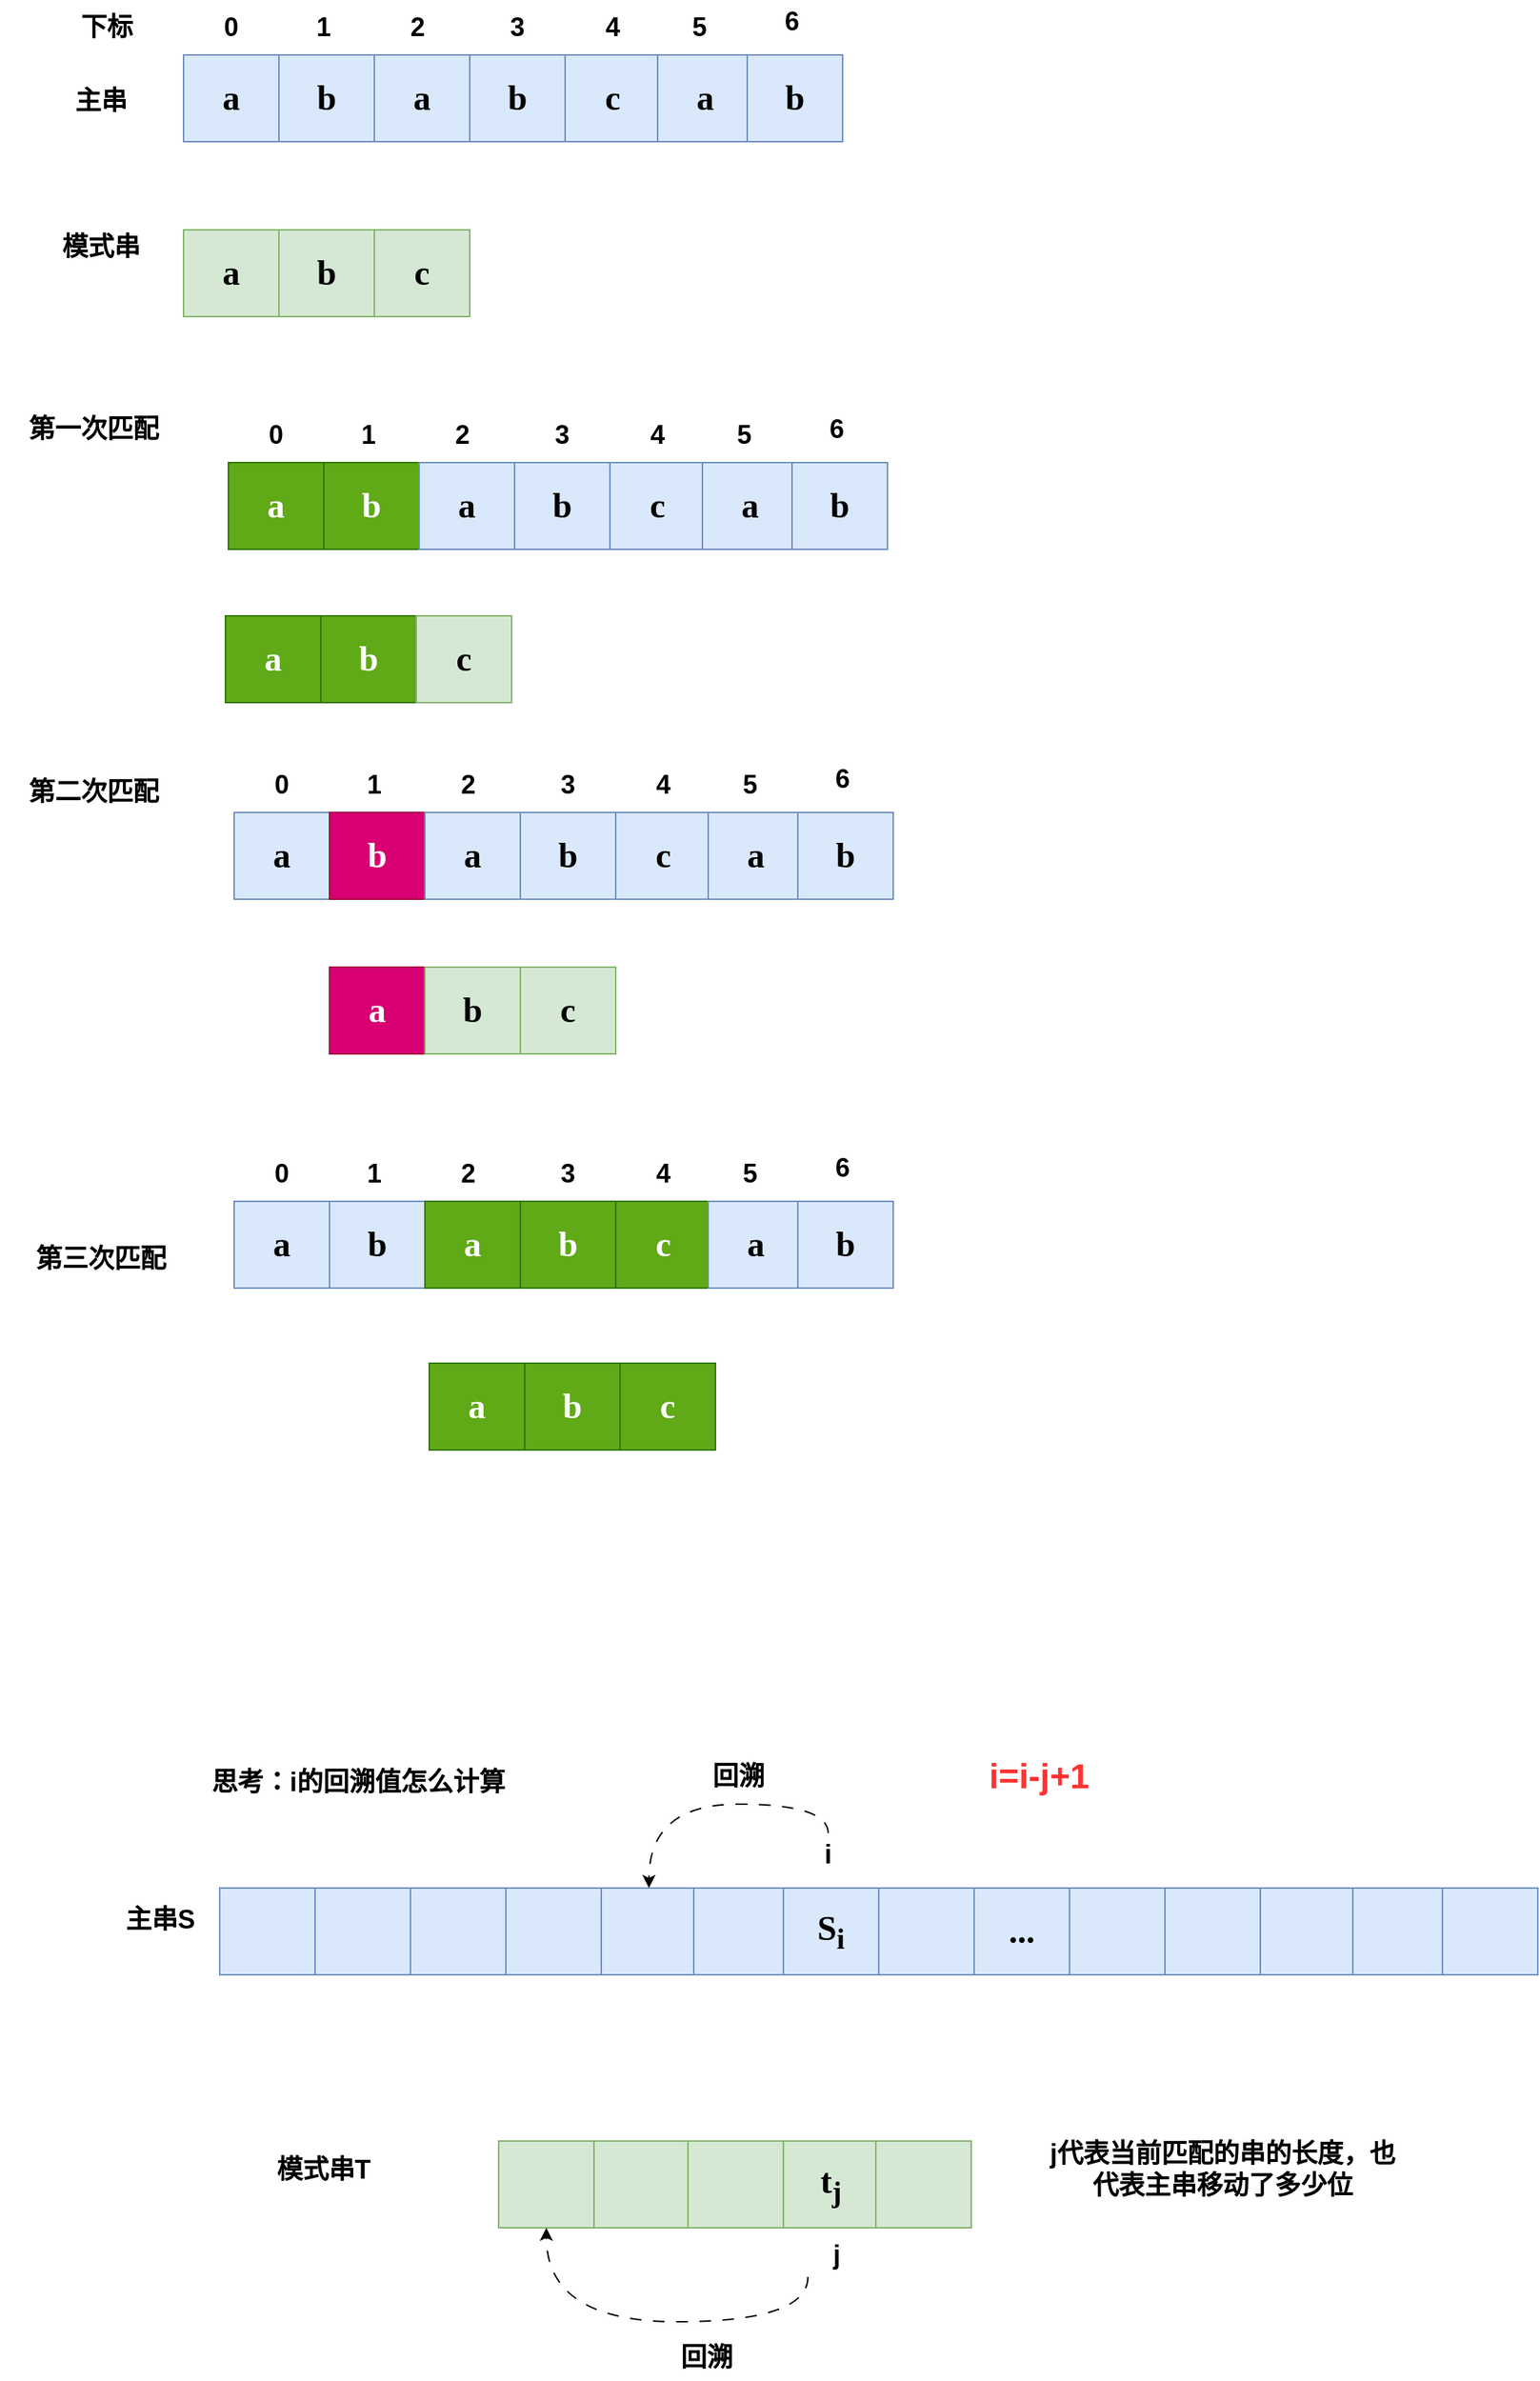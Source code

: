 <mxfile version="27.0.5">
  <diagram name="字符串" id="c95ZJi60nrbolUIAZXq1">
    <mxGraphModel dx="1034" dy="540" grid="0" gridSize="10" guides="1" tooltips="1" connect="1" arrows="1" fold="1" page="1" pageScale="1" pageWidth="1654" pageHeight="2336" math="0" shadow="0">
      <root>
        <mxCell id="0" />
        <mxCell id="1" parent="0" />
        <mxCell id="wSZoaBw1oIZxFJjY68Rt-1" value="&lt;b&gt;&lt;font face=&quot;Tahoma&quot; style=&quot;font-size: 24px;&quot;&gt;a&lt;/font&gt;&lt;/b&gt;" style="rounded=0;whiteSpace=wrap;html=1;hachureGap=4;fontFamily=Architects Daughter;fontSource=https%3A%2F%2Ffonts.googleapis.com%2Fcss%3Ffamily%3DArchitects%2BDaughter;fillColor=#dae8fc;strokeColor=#6c8ebf;" vertex="1" parent="1">
          <mxGeometry x="153" y="104" width="66" height="60" as="geometry" />
        </mxCell>
        <mxCell id="wSZoaBw1oIZxFJjY68Rt-7" value="&lt;b&gt;&lt;font face=&quot;Tahoma&quot; style=&quot;font-size: 24px;&quot;&gt;b&lt;/font&gt;&lt;/b&gt;" style="rounded=0;whiteSpace=wrap;html=1;hachureGap=4;fontFamily=Architects Daughter;fontSource=https%3A%2F%2Ffonts.googleapis.com%2Fcss%3Ffamily%3DArchitects%2BDaughter;fillColor=#dae8fc;strokeColor=#6c8ebf;" vertex="1" parent="1">
          <mxGeometry x="219" y="104" width="66" height="60" as="geometry" />
        </mxCell>
        <mxCell id="wSZoaBw1oIZxFJjY68Rt-8" value="&lt;b&gt;&lt;font face=&quot;Tahoma&quot; style=&quot;font-size: 24px;&quot;&gt;c&lt;/font&gt;&lt;/b&gt;" style="rounded=0;whiteSpace=wrap;html=1;hachureGap=4;fontFamily=Architects Daughter;fontSource=https%3A%2F%2Ffonts.googleapis.com%2Fcss%3Ffamily%3DArchitects%2BDaughter;fillColor=#dae8fc;strokeColor=#6c8ebf;" vertex="1" parent="1">
          <mxGeometry x="417" y="104" width="66" height="60" as="geometry" />
        </mxCell>
        <mxCell id="wSZoaBw1oIZxFJjY68Rt-9" value="&lt;b&gt;&lt;font face=&quot;Tahoma&quot; style=&quot;font-size: 24px;&quot;&gt;a&lt;/font&gt;&lt;/b&gt;" style="rounded=0;whiteSpace=wrap;html=1;hachureGap=4;fontFamily=Architects Daughter;fontSource=https%3A%2F%2Ffonts.googleapis.com%2Fcss%3Ffamily%3DArchitects%2BDaughter;fillColor=#dae8fc;strokeColor=#6c8ebf;" vertex="1" parent="1">
          <mxGeometry x="481" y="104" width="66" height="60" as="geometry" />
        </mxCell>
        <mxCell id="wSZoaBw1oIZxFJjY68Rt-10" value="&lt;b&gt;&lt;font face=&quot;Tahoma&quot; style=&quot;font-size: 24px;&quot;&gt;b&lt;/font&gt;&lt;/b&gt;" style="rounded=0;whiteSpace=wrap;html=1;hachureGap=4;fontFamily=Architects Daughter;fontSource=https%3A%2F%2Ffonts.googleapis.com%2Fcss%3Ffamily%3DArchitects%2BDaughter;fillColor=#dae8fc;strokeColor=#6c8ebf;" vertex="1" parent="1">
          <mxGeometry x="351" y="104" width="66" height="60" as="geometry" />
        </mxCell>
        <mxCell id="wSZoaBw1oIZxFJjY68Rt-12" value="&lt;b&gt;&lt;font face=&quot;Tahoma&quot; style=&quot;font-size: 24px;&quot;&gt;b&lt;/font&gt;&lt;/b&gt;" style="rounded=0;whiteSpace=wrap;html=1;hachureGap=4;fontFamily=Architects Daughter;fontSource=https%3A%2F%2Ffonts.googleapis.com%2Fcss%3Ffamily%3DArchitects%2BDaughter;fillColor=#dae8fc;strokeColor=#6c8ebf;" vertex="1" parent="1">
          <mxGeometry x="543" y="104" width="66" height="60" as="geometry" />
        </mxCell>
        <mxCell id="wSZoaBw1oIZxFJjY68Rt-13" value="&lt;b&gt;&lt;font face=&quot;Tahoma&quot; style=&quot;font-size: 24px;&quot;&gt;a&lt;/font&gt;&lt;/b&gt;" style="rounded=0;whiteSpace=wrap;html=1;hachureGap=4;fontFamily=Architects Daughter;fontSource=https%3A%2F%2Ffonts.googleapis.com%2Fcss%3Ffamily%3DArchitects%2BDaughter;fillColor=#dae8fc;strokeColor=#6c8ebf;" vertex="1" parent="1">
          <mxGeometry x="285" y="104" width="66" height="60" as="geometry" />
        </mxCell>
        <mxCell id="wSZoaBw1oIZxFJjY68Rt-14" value="&lt;b&gt;&lt;font face=&quot;Tahoma&quot; style=&quot;font-size: 24px;&quot;&gt;a&lt;/font&gt;&lt;/b&gt;" style="rounded=0;whiteSpace=wrap;html=1;hachureGap=4;fontFamily=Architects Daughter;fontSource=https%3A%2F%2Ffonts.googleapis.com%2Fcss%3Ffamily%3DArchitects%2BDaughter;fillColor=#d5e8d4;strokeColor=#82b366;" vertex="1" parent="1">
          <mxGeometry x="153" y="225" width="66" height="60" as="geometry" />
        </mxCell>
        <mxCell id="wSZoaBw1oIZxFJjY68Rt-15" value="&lt;b&gt;&lt;font face=&quot;Tahoma&quot; style=&quot;font-size: 24px;&quot;&gt;b&lt;/font&gt;&lt;/b&gt;" style="rounded=0;whiteSpace=wrap;html=1;hachureGap=4;fontFamily=Architects Daughter;fontSource=https%3A%2F%2Ffonts.googleapis.com%2Fcss%3Ffamily%3DArchitects%2BDaughter;fillColor=#d5e8d4;strokeColor=#82b366;" vertex="1" parent="1">
          <mxGeometry x="219" y="225" width="66" height="60" as="geometry" />
        </mxCell>
        <mxCell id="wSZoaBw1oIZxFJjY68Rt-16" value="&lt;b&gt;&lt;font face=&quot;Tahoma&quot; style=&quot;font-size: 24px;&quot;&gt;c&lt;/font&gt;&lt;/b&gt;" style="rounded=0;whiteSpace=wrap;html=1;hachureGap=4;fontFamily=Architects Daughter;fontSource=https%3A%2F%2Ffonts.googleapis.com%2Fcss%3Ffamily%3DArchitects%2BDaughter;fillColor=#d5e8d4;strokeColor=#82b366;" vertex="1" parent="1">
          <mxGeometry x="285" y="225" width="66" height="60" as="geometry" />
        </mxCell>
        <mxCell id="wSZoaBw1oIZxFJjY68Rt-17" value="&lt;b&gt;&lt;font style=&quot;font-size: 18px;&quot;&gt;主串&lt;/font&gt;&lt;/b&gt;" style="text;html=1;align=center;verticalAlign=middle;whiteSpace=wrap;rounded=0;" vertex="1" parent="1">
          <mxGeometry x="51" y="121" width="90" height="30" as="geometry" />
        </mxCell>
        <mxCell id="wSZoaBw1oIZxFJjY68Rt-18" value="&lt;b&gt;&lt;font style=&quot;font-size: 18px;&quot;&gt;模式串&lt;/font&gt;&lt;/b&gt;" style="text;html=1;align=center;verticalAlign=middle;whiteSpace=wrap;rounded=0;" vertex="1" parent="1">
          <mxGeometry x="51" y="222" width="90" height="30" as="geometry" />
        </mxCell>
        <mxCell id="wSZoaBw1oIZxFJjY68Rt-19" value="&lt;b&gt;&lt;font style=&quot;font-size: 18px;&quot;&gt;0&lt;/font&gt;&lt;/b&gt;" style="text;html=1;align=center;verticalAlign=middle;whiteSpace=wrap;rounded=0;" vertex="1" parent="1">
          <mxGeometry x="141" y="70" width="90" height="30" as="geometry" />
        </mxCell>
        <mxCell id="wSZoaBw1oIZxFJjY68Rt-20" value="&lt;b&gt;&lt;font style=&quot;font-size: 18px;&quot;&gt;1&lt;/font&gt;&lt;/b&gt;" style="text;html=1;align=center;verticalAlign=middle;whiteSpace=wrap;rounded=0;" vertex="1" parent="1">
          <mxGeometry x="205" y="70" width="90" height="30" as="geometry" />
        </mxCell>
        <mxCell id="wSZoaBw1oIZxFJjY68Rt-21" value="&lt;b&gt;&lt;font style=&quot;font-size: 18px;&quot;&gt;2&lt;/font&gt;&lt;/b&gt;" style="text;html=1;align=center;verticalAlign=middle;whiteSpace=wrap;rounded=0;" vertex="1" parent="1">
          <mxGeometry x="270" y="70" width="90" height="30" as="geometry" />
        </mxCell>
        <mxCell id="wSZoaBw1oIZxFJjY68Rt-22" value="&lt;b&gt;&lt;font style=&quot;font-size: 18px;&quot;&gt;3&lt;/font&gt;&lt;/b&gt;" style="text;html=1;align=center;verticalAlign=middle;whiteSpace=wrap;rounded=0;" vertex="1" parent="1">
          <mxGeometry x="339" y="70" width="90" height="30" as="geometry" />
        </mxCell>
        <mxCell id="wSZoaBw1oIZxFJjY68Rt-23" value="&lt;b&gt;&lt;font style=&quot;font-size: 18px;&quot;&gt;4&lt;/font&gt;&lt;/b&gt;" style="text;html=1;align=center;verticalAlign=middle;whiteSpace=wrap;rounded=0;" vertex="1" parent="1">
          <mxGeometry x="405" y="70" width="90" height="30" as="geometry" />
        </mxCell>
        <mxCell id="wSZoaBw1oIZxFJjY68Rt-24" value="&lt;b&gt;&lt;font style=&quot;font-size: 18px;&quot;&gt;5&lt;/font&gt;&lt;/b&gt;" style="text;html=1;align=center;verticalAlign=middle;whiteSpace=wrap;rounded=0;" vertex="1" parent="1">
          <mxGeometry x="465" y="70" width="90" height="30" as="geometry" />
        </mxCell>
        <mxCell id="wSZoaBw1oIZxFJjY68Rt-25" value="&lt;b&gt;&lt;font style=&quot;font-size: 18px;&quot;&gt;6&lt;/font&gt;&lt;/b&gt;" style="text;html=1;align=center;verticalAlign=middle;whiteSpace=wrap;rounded=0;" vertex="1" parent="1">
          <mxGeometry x="529" y="66" width="90" height="30" as="geometry" />
        </mxCell>
        <mxCell id="wSZoaBw1oIZxFJjY68Rt-26" value="&lt;b&gt;&lt;font style=&quot;font-size: 18px;&quot;&gt;下标&lt;/font&gt;&lt;/b&gt;" style="text;html=1;align=center;verticalAlign=middle;whiteSpace=wrap;rounded=0;" vertex="1" parent="1">
          <mxGeometry x="55" y="70" width="90" height="30" as="geometry" />
        </mxCell>
        <mxCell id="wSZoaBw1oIZxFJjY68Rt-27" value="&lt;b&gt;&lt;font style=&quot;font-size: 18px;&quot;&gt;第一次匹配&lt;/font&gt;&lt;/b&gt;" style="text;html=1;align=center;verticalAlign=middle;whiteSpace=wrap;rounded=0;" vertex="1" parent="1">
          <mxGeometry x="26" y="348" width="130" height="30" as="geometry" />
        </mxCell>
        <mxCell id="wSZoaBw1oIZxFJjY68Rt-28" value="&lt;b&gt;&lt;font face=&quot;Tahoma&quot; style=&quot;font-size: 24px;&quot;&gt;a&lt;/font&gt;&lt;/b&gt;" style="rounded=0;whiteSpace=wrap;html=1;hachureGap=4;fontFamily=Architects Daughter;fontSource=https%3A%2F%2Ffonts.googleapis.com%2Fcss%3Ffamily%3DArchitects%2BDaughter;fillColor=#60a917;strokeColor=#2D7600;fontColor=#ffffff;" vertex="1" parent="1">
          <mxGeometry x="184" y="386" width="66" height="60" as="geometry" />
        </mxCell>
        <mxCell id="wSZoaBw1oIZxFJjY68Rt-29" value="&lt;b&gt;&lt;font face=&quot;Tahoma&quot; style=&quot;font-size: 24px;&quot;&gt;b&lt;/font&gt;&lt;/b&gt;" style="rounded=0;whiteSpace=wrap;html=1;hachureGap=4;fontFamily=Architects Daughter;fontSource=https%3A%2F%2Ffonts.googleapis.com%2Fcss%3Ffamily%3DArchitects%2BDaughter;fillColor=#60a917;strokeColor=#2D7600;fontColor=#ffffff;" vertex="1" parent="1">
          <mxGeometry x="250" y="386" width="66" height="60" as="geometry" />
        </mxCell>
        <mxCell id="wSZoaBw1oIZxFJjY68Rt-30" value="&lt;b&gt;&lt;font face=&quot;Tahoma&quot; style=&quot;font-size: 24px;&quot;&gt;c&lt;/font&gt;&lt;/b&gt;" style="rounded=0;whiteSpace=wrap;html=1;hachureGap=4;fontFamily=Architects Daughter;fontSource=https%3A%2F%2Ffonts.googleapis.com%2Fcss%3Ffamily%3DArchitects%2BDaughter;fillColor=#dae8fc;strokeColor=#6c8ebf;" vertex="1" parent="1">
          <mxGeometry x="448" y="386" width="66" height="60" as="geometry" />
        </mxCell>
        <mxCell id="wSZoaBw1oIZxFJjY68Rt-31" value="&lt;b&gt;&lt;font face=&quot;Tahoma&quot; style=&quot;font-size: 24px;&quot;&gt;a&lt;/font&gt;&lt;/b&gt;" style="rounded=0;whiteSpace=wrap;html=1;hachureGap=4;fontFamily=Architects Daughter;fontSource=https%3A%2F%2Ffonts.googleapis.com%2Fcss%3Ffamily%3DArchitects%2BDaughter;fillColor=#dae8fc;strokeColor=#6c8ebf;" vertex="1" parent="1">
          <mxGeometry x="512" y="386" width="66" height="60" as="geometry" />
        </mxCell>
        <mxCell id="wSZoaBw1oIZxFJjY68Rt-32" value="&lt;b&gt;&lt;font face=&quot;Tahoma&quot; style=&quot;font-size: 24px;&quot;&gt;b&lt;/font&gt;&lt;/b&gt;" style="rounded=0;whiteSpace=wrap;html=1;hachureGap=4;fontFamily=Architects Daughter;fontSource=https%3A%2F%2Ffonts.googleapis.com%2Fcss%3Ffamily%3DArchitects%2BDaughter;fillColor=#dae8fc;strokeColor=#6c8ebf;" vertex="1" parent="1">
          <mxGeometry x="382" y="386" width="66" height="60" as="geometry" />
        </mxCell>
        <mxCell id="wSZoaBw1oIZxFJjY68Rt-33" value="&lt;b&gt;&lt;font face=&quot;Tahoma&quot; style=&quot;font-size: 24px;&quot;&gt;b&lt;/font&gt;&lt;/b&gt;" style="rounded=0;whiteSpace=wrap;html=1;hachureGap=4;fontFamily=Architects Daughter;fontSource=https%3A%2F%2Ffonts.googleapis.com%2Fcss%3Ffamily%3DArchitects%2BDaughter;fillColor=#dae8fc;strokeColor=#6c8ebf;" vertex="1" parent="1">
          <mxGeometry x="574" y="386" width="66" height="60" as="geometry" />
        </mxCell>
        <mxCell id="wSZoaBw1oIZxFJjY68Rt-34" value="&lt;b&gt;&lt;font face=&quot;Tahoma&quot; style=&quot;font-size: 24px;&quot;&gt;a&lt;/font&gt;&lt;/b&gt;" style="rounded=0;whiteSpace=wrap;html=1;hachureGap=4;fontFamily=Architects Daughter;fontSource=https%3A%2F%2Ffonts.googleapis.com%2Fcss%3Ffamily%3DArchitects%2BDaughter;fillColor=#dae8fc;strokeColor=#6c8ebf;" vertex="1" parent="1">
          <mxGeometry x="316" y="386" width="66" height="60" as="geometry" />
        </mxCell>
        <mxCell id="wSZoaBw1oIZxFJjY68Rt-35" value="&lt;b&gt;&lt;font style=&quot;font-size: 18px;&quot;&gt;0&lt;/font&gt;&lt;/b&gt;" style="text;html=1;align=center;verticalAlign=middle;whiteSpace=wrap;rounded=0;" vertex="1" parent="1">
          <mxGeometry x="172" y="352" width="90" height="30" as="geometry" />
        </mxCell>
        <mxCell id="wSZoaBw1oIZxFJjY68Rt-36" value="&lt;b&gt;&lt;font style=&quot;font-size: 18px;&quot;&gt;1&lt;/font&gt;&lt;/b&gt;" style="text;html=1;align=center;verticalAlign=middle;whiteSpace=wrap;rounded=0;" vertex="1" parent="1">
          <mxGeometry x="236" y="352" width="90" height="30" as="geometry" />
        </mxCell>
        <mxCell id="wSZoaBw1oIZxFJjY68Rt-37" value="&lt;b&gt;&lt;font style=&quot;font-size: 18px;&quot;&gt;2&lt;/font&gt;&lt;/b&gt;" style="text;html=1;align=center;verticalAlign=middle;whiteSpace=wrap;rounded=0;" vertex="1" parent="1">
          <mxGeometry x="301" y="352" width="90" height="30" as="geometry" />
        </mxCell>
        <mxCell id="wSZoaBw1oIZxFJjY68Rt-38" value="&lt;b&gt;&lt;font style=&quot;font-size: 18px;&quot;&gt;3&lt;/font&gt;&lt;/b&gt;" style="text;html=1;align=center;verticalAlign=middle;whiteSpace=wrap;rounded=0;" vertex="1" parent="1">
          <mxGeometry x="370" y="352" width="90" height="30" as="geometry" />
        </mxCell>
        <mxCell id="wSZoaBw1oIZxFJjY68Rt-39" value="&lt;b&gt;&lt;font style=&quot;font-size: 18px;&quot;&gt;4&lt;/font&gt;&lt;/b&gt;" style="text;html=1;align=center;verticalAlign=middle;whiteSpace=wrap;rounded=0;" vertex="1" parent="1">
          <mxGeometry x="436" y="352" width="90" height="30" as="geometry" />
        </mxCell>
        <mxCell id="wSZoaBw1oIZxFJjY68Rt-40" value="&lt;b&gt;&lt;font style=&quot;font-size: 18px;&quot;&gt;5&lt;/font&gt;&lt;/b&gt;" style="text;html=1;align=center;verticalAlign=middle;whiteSpace=wrap;rounded=0;" vertex="1" parent="1">
          <mxGeometry x="496" y="352" width="90" height="30" as="geometry" />
        </mxCell>
        <mxCell id="wSZoaBw1oIZxFJjY68Rt-41" value="&lt;b&gt;&lt;font style=&quot;font-size: 18px;&quot;&gt;6&lt;/font&gt;&lt;/b&gt;" style="text;html=1;align=center;verticalAlign=middle;whiteSpace=wrap;rounded=0;" vertex="1" parent="1">
          <mxGeometry x="560" y="348" width="90" height="30" as="geometry" />
        </mxCell>
        <mxCell id="wSZoaBw1oIZxFJjY68Rt-42" value="&lt;b&gt;&lt;font face=&quot;Tahoma&quot; style=&quot;font-size: 24px;&quot;&gt;a&lt;/font&gt;&lt;/b&gt;" style="rounded=0;whiteSpace=wrap;html=1;hachureGap=4;fontFamily=Architects Daughter;fontSource=https%3A%2F%2Ffonts.googleapis.com%2Fcss%3Ffamily%3DArchitects%2BDaughter;fillColor=#60a917;strokeColor=#2D7600;fontColor=#ffffff;" vertex="1" parent="1">
          <mxGeometry x="182" y="492" width="66" height="60" as="geometry" />
        </mxCell>
        <mxCell id="wSZoaBw1oIZxFJjY68Rt-43" value="&lt;b&gt;&lt;font face=&quot;Tahoma&quot; style=&quot;font-size: 24px;&quot;&gt;b&lt;/font&gt;&lt;/b&gt;" style="rounded=0;whiteSpace=wrap;html=1;hachureGap=4;fontFamily=Architects Daughter;fontSource=https%3A%2F%2Ffonts.googleapis.com%2Fcss%3Ffamily%3DArchitects%2BDaughter;fillColor=#60a917;strokeColor=#2D7600;fontColor=#ffffff;" vertex="1" parent="1">
          <mxGeometry x="248" y="492" width="66" height="60" as="geometry" />
        </mxCell>
        <mxCell id="wSZoaBw1oIZxFJjY68Rt-44" value="&lt;b&gt;&lt;font face=&quot;Tahoma&quot; style=&quot;font-size: 24px;&quot;&gt;c&lt;/font&gt;&lt;/b&gt;" style="rounded=0;whiteSpace=wrap;html=1;hachureGap=4;fontFamily=Architects Daughter;fontSource=https%3A%2F%2Ffonts.googleapis.com%2Fcss%3Ffamily%3DArchitects%2BDaughter;fillColor=#d5e8d4;strokeColor=#82b366;" vertex="1" parent="1">
          <mxGeometry x="314" y="492" width="66" height="60" as="geometry" />
        </mxCell>
        <mxCell id="wSZoaBw1oIZxFJjY68Rt-46" value="&lt;b&gt;&lt;font style=&quot;font-size: 18px;&quot;&gt;第二次匹配&lt;/font&gt;&lt;/b&gt;" style="text;html=1;align=center;verticalAlign=middle;whiteSpace=wrap;rounded=0;" vertex="1" parent="1">
          <mxGeometry x="26" y="599" width="130" height="30" as="geometry" />
        </mxCell>
        <mxCell id="wSZoaBw1oIZxFJjY68Rt-47" value="&lt;b&gt;&lt;font face=&quot;Tahoma&quot; style=&quot;font-size: 24px;&quot;&gt;a&lt;/font&gt;&lt;/b&gt;" style="rounded=0;whiteSpace=wrap;html=1;hachureGap=4;fontFamily=Architects Daughter;fontSource=https%3A%2F%2Ffonts.googleapis.com%2Fcss%3Ffamily%3DArchitects%2BDaughter;fillColor=#dae8fc;strokeColor=#6c8ebf;" vertex="1" parent="1">
          <mxGeometry x="188" y="628" width="66" height="60" as="geometry" />
        </mxCell>
        <mxCell id="wSZoaBw1oIZxFJjY68Rt-48" value="&lt;b&gt;&lt;font face=&quot;Tahoma&quot; style=&quot;font-size: 24px;&quot;&gt;b&lt;/font&gt;&lt;/b&gt;" style="rounded=0;whiteSpace=wrap;html=1;hachureGap=4;fontFamily=Architects Daughter;fontSource=https%3A%2F%2Ffonts.googleapis.com%2Fcss%3Ffamily%3DArchitects%2BDaughter;fillColor=#d80073;strokeColor=#A50040;fontColor=#ffffff;" vertex="1" parent="1">
          <mxGeometry x="254" y="628" width="66" height="60" as="geometry" />
        </mxCell>
        <mxCell id="wSZoaBw1oIZxFJjY68Rt-49" value="&lt;b&gt;&lt;font face=&quot;Tahoma&quot; style=&quot;font-size: 24px;&quot;&gt;c&lt;/font&gt;&lt;/b&gt;" style="rounded=0;whiteSpace=wrap;html=1;hachureGap=4;fontFamily=Architects Daughter;fontSource=https%3A%2F%2Ffonts.googleapis.com%2Fcss%3Ffamily%3DArchitects%2BDaughter;fillColor=#dae8fc;strokeColor=#6c8ebf;" vertex="1" parent="1">
          <mxGeometry x="452" y="628" width="66" height="60" as="geometry" />
        </mxCell>
        <mxCell id="wSZoaBw1oIZxFJjY68Rt-50" value="&lt;b&gt;&lt;font face=&quot;Tahoma&quot; style=&quot;font-size: 24px;&quot;&gt;a&lt;/font&gt;&lt;/b&gt;" style="rounded=0;whiteSpace=wrap;html=1;hachureGap=4;fontFamily=Architects Daughter;fontSource=https%3A%2F%2Ffonts.googleapis.com%2Fcss%3Ffamily%3DArchitects%2BDaughter;fillColor=#dae8fc;strokeColor=#6c8ebf;" vertex="1" parent="1">
          <mxGeometry x="516" y="628" width="66" height="60" as="geometry" />
        </mxCell>
        <mxCell id="wSZoaBw1oIZxFJjY68Rt-51" value="&lt;b&gt;&lt;font face=&quot;Tahoma&quot; style=&quot;font-size: 24px;&quot;&gt;b&lt;/font&gt;&lt;/b&gt;" style="rounded=0;whiteSpace=wrap;html=1;hachureGap=4;fontFamily=Architects Daughter;fontSource=https%3A%2F%2Ffonts.googleapis.com%2Fcss%3Ffamily%3DArchitects%2BDaughter;fillColor=#dae8fc;strokeColor=#6c8ebf;" vertex="1" parent="1">
          <mxGeometry x="386" y="628" width="66" height="60" as="geometry" />
        </mxCell>
        <mxCell id="wSZoaBw1oIZxFJjY68Rt-52" value="&lt;b&gt;&lt;font face=&quot;Tahoma&quot; style=&quot;font-size: 24px;&quot;&gt;b&lt;/font&gt;&lt;/b&gt;" style="rounded=0;whiteSpace=wrap;html=1;hachureGap=4;fontFamily=Architects Daughter;fontSource=https%3A%2F%2Ffonts.googleapis.com%2Fcss%3Ffamily%3DArchitects%2BDaughter;fillColor=#dae8fc;strokeColor=#6c8ebf;" vertex="1" parent="1">
          <mxGeometry x="578" y="628" width="66" height="60" as="geometry" />
        </mxCell>
        <mxCell id="wSZoaBw1oIZxFJjY68Rt-53" value="&lt;b&gt;&lt;font face=&quot;Tahoma&quot; style=&quot;font-size: 24px;&quot;&gt;a&lt;/font&gt;&lt;/b&gt;" style="rounded=0;whiteSpace=wrap;html=1;hachureGap=4;fontFamily=Architects Daughter;fontSource=https%3A%2F%2Ffonts.googleapis.com%2Fcss%3Ffamily%3DArchitects%2BDaughter;fillColor=#dae8fc;strokeColor=#6c8ebf;" vertex="1" parent="1">
          <mxGeometry x="320" y="628" width="66" height="60" as="geometry" />
        </mxCell>
        <mxCell id="wSZoaBw1oIZxFJjY68Rt-54" value="&lt;b&gt;&lt;font style=&quot;font-size: 18px;&quot;&gt;0&lt;/font&gt;&lt;/b&gt;" style="text;html=1;align=center;verticalAlign=middle;whiteSpace=wrap;rounded=0;" vertex="1" parent="1">
          <mxGeometry x="176" y="594" width="90" height="30" as="geometry" />
        </mxCell>
        <mxCell id="wSZoaBw1oIZxFJjY68Rt-55" value="&lt;b&gt;&lt;font style=&quot;font-size: 18px;&quot;&gt;1&lt;/font&gt;&lt;/b&gt;" style="text;html=1;align=center;verticalAlign=middle;whiteSpace=wrap;rounded=0;" vertex="1" parent="1">
          <mxGeometry x="240" y="594" width="90" height="30" as="geometry" />
        </mxCell>
        <mxCell id="wSZoaBw1oIZxFJjY68Rt-56" value="&lt;b&gt;&lt;font style=&quot;font-size: 18px;&quot;&gt;2&lt;/font&gt;&lt;/b&gt;" style="text;html=1;align=center;verticalAlign=middle;whiteSpace=wrap;rounded=0;" vertex="1" parent="1">
          <mxGeometry x="305" y="594" width="90" height="30" as="geometry" />
        </mxCell>
        <mxCell id="wSZoaBw1oIZxFJjY68Rt-57" value="&lt;b&gt;&lt;font style=&quot;font-size: 18px;&quot;&gt;3&lt;/font&gt;&lt;/b&gt;" style="text;html=1;align=center;verticalAlign=middle;whiteSpace=wrap;rounded=0;" vertex="1" parent="1">
          <mxGeometry x="374" y="594" width="90" height="30" as="geometry" />
        </mxCell>
        <mxCell id="wSZoaBw1oIZxFJjY68Rt-58" value="&lt;b&gt;&lt;font style=&quot;font-size: 18px;&quot;&gt;4&lt;/font&gt;&lt;/b&gt;" style="text;html=1;align=center;verticalAlign=middle;whiteSpace=wrap;rounded=0;" vertex="1" parent="1">
          <mxGeometry x="440" y="594" width="90" height="30" as="geometry" />
        </mxCell>
        <mxCell id="wSZoaBw1oIZxFJjY68Rt-59" value="&lt;b&gt;&lt;font style=&quot;font-size: 18px;&quot;&gt;5&lt;/font&gt;&lt;/b&gt;" style="text;html=1;align=center;verticalAlign=middle;whiteSpace=wrap;rounded=0;" vertex="1" parent="1">
          <mxGeometry x="500" y="594" width="90" height="30" as="geometry" />
        </mxCell>
        <mxCell id="wSZoaBw1oIZxFJjY68Rt-60" value="&lt;b&gt;&lt;font style=&quot;font-size: 18px;&quot;&gt;6&lt;/font&gt;&lt;/b&gt;" style="text;html=1;align=center;verticalAlign=middle;whiteSpace=wrap;rounded=0;" vertex="1" parent="1">
          <mxGeometry x="564" y="590" width="90" height="30" as="geometry" />
        </mxCell>
        <mxCell id="wSZoaBw1oIZxFJjY68Rt-61" value="&lt;b&gt;&lt;font face=&quot;Tahoma&quot; style=&quot;font-size: 24px;&quot;&gt;a&lt;/font&gt;&lt;/b&gt;" style="rounded=0;whiteSpace=wrap;html=1;hachureGap=4;fontFamily=Architects Daughter;fontSource=https%3A%2F%2Ffonts.googleapis.com%2Fcss%3Ffamily%3DArchitects%2BDaughter;fillColor=#d80073;strokeColor=#A50040;fontColor=#ffffff;" vertex="1" parent="1">
          <mxGeometry x="254" y="735" width="66" height="60" as="geometry" />
        </mxCell>
        <mxCell id="wSZoaBw1oIZxFJjY68Rt-62" value="&lt;b&gt;&lt;font face=&quot;Tahoma&quot; style=&quot;font-size: 24px;&quot;&gt;b&lt;/font&gt;&lt;/b&gt;" style="rounded=0;whiteSpace=wrap;html=1;hachureGap=4;fontFamily=Architects Daughter;fontSource=https%3A%2F%2Ffonts.googleapis.com%2Fcss%3Ffamily%3DArchitects%2BDaughter;fillColor=#d5e8d4;strokeColor=#82b366;" vertex="1" parent="1">
          <mxGeometry x="320" y="735" width="66" height="60" as="geometry" />
        </mxCell>
        <mxCell id="wSZoaBw1oIZxFJjY68Rt-63" value="&lt;b&gt;&lt;font face=&quot;Tahoma&quot; style=&quot;font-size: 24px;&quot;&gt;c&lt;/font&gt;&lt;/b&gt;" style="rounded=0;whiteSpace=wrap;html=1;hachureGap=4;fontFamily=Architects Daughter;fontSource=https%3A%2F%2Ffonts.googleapis.com%2Fcss%3Ffamily%3DArchitects%2BDaughter;fillColor=#d5e8d4;strokeColor=#82b366;" vertex="1" parent="1">
          <mxGeometry x="386" y="735" width="66" height="60" as="geometry" />
        </mxCell>
        <mxCell id="wSZoaBw1oIZxFJjY68Rt-65" value="&lt;b&gt;&lt;font face=&quot;Tahoma&quot; style=&quot;font-size: 24px;&quot;&gt;a&lt;/font&gt;&lt;/b&gt;" style="rounded=0;whiteSpace=wrap;html=1;hachureGap=4;fontFamily=Architects Daughter;fontSource=https%3A%2F%2Ffonts.googleapis.com%2Fcss%3Ffamily%3DArchitects%2BDaughter;fillColor=#dae8fc;strokeColor=#6c8ebf;" vertex="1" parent="1">
          <mxGeometry x="188" y="897" width="66" height="60" as="geometry" />
        </mxCell>
        <mxCell id="wSZoaBw1oIZxFJjY68Rt-66" value="&lt;b&gt;&lt;font face=&quot;Tahoma&quot; style=&quot;font-size: 24px;&quot;&gt;b&lt;/font&gt;&lt;/b&gt;" style="rounded=0;whiteSpace=wrap;html=1;hachureGap=4;fontFamily=Architects Daughter;fontSource=https%3A%2F%2Ffonts.googleapis.com%2Fcss%3Ffamily%3DArchitects%2BDaughter;fillColor=#dae8fc;strokeColor=#6c8ebf;" vertex="1" parent="1">
          <mxGeometry x="254" y="897" width="66" height="60" as="geometry" />
        </mxCell>
        <mxCell id="wSZoaBw1oIZxFJjY68Rt-67" value="&lt;b&gt;&lt;font face=&quot;Tahoma&quot; style=&quot;font-size: 24px;&quot;&gt;c&lt;/font&gt;&lt;/b&gt;" style="rounded=0;whiteSpace=wrap;html=1;hachureGap=4;fontFamily=Architects Daughter;fontSource=https%3A%2F%2Ffonts.googleapis.com%2Fcss%3Ffamily%3DArchitects%2BDaughter;fillColor=#60a917;strokeColor=#2D7600;fontColor=#ffffff;" vertex="1" parent="1">
          <mxGeometry x="452" y="897" width="66" height="60" as="geometry" />
        </mxCell>
        <mxCell id="wSZoaBw1oIZxFJjY68Rt-68" value="&lt;b&gt;&lt;font face=&quot;Tahoma&quot; style=&quot;font-size: 24px;&quot;&gt;a&lt;/font&gt;&lt;/b&gt;" style="rounded=0;whiteSpace=wrap;html=1;hachureGap=4;fontFamily=Architects Daughter;fontSource=https%3A%2F%2Ffonts.googleapis.com%2Fcss%3Ffamily%3DArchitects%2BDaughter;fillColor=#dae8fc;strokeColor=#6c8ebf;" vertex="1" parent="1">
          <mxGeometry x="516" y="897" width="66" height="60" as="geometry" />
        </mxCell>
        <mxCell id="wSZoaBw1oIZxFJjY68Rt-69" value="&lt;b&gt;&lt;font face=&quot;Tahoma&quot; style=&quot;font-size: 24px;&quot;&gt;b&lt;/font&gt;&lt;/b&gt;" style="rounded=0;whiteSpace=wrap;html=1;hachureGap=4;fontFamily=Architects Daughter;fontSource=https%3A%2F%2Ffonts.googleapis.com%2Fcss%3Ffamily%3DArchitects%2BDaughter;fillColor=#60a917;strokeColor=#2D7600;fontColor=#ffffff;" vertex="1" parent="1">
          <mxGeometry x="386" y="897" width="66" height="60" as="geometry" />
        </mxCell>
        <mxCell id="wSZoaBw1oIZxFJjY68Rt-70" value="&lt;b&gt;&lt;font face=&quot;Tahoma&quot; style=&quot;font-size: 24px;&quot;&gt;b&lt;/font&gt;&lt;/b&gt;" style="rounded=0;whiteSpace=wrap;html=1;hachureGap=4;fontFamily=Architects Daughter;fontSource=https%3A%2F%2Ffonts.googleapis.com%2Fcss%3Ffamily%3DArchitects%2BDaughter;fillColor=#dae8fc;strokeColor=#6c8ebf;" vertex="1" parent="1">
          <mxGeometry x="578" y="897" width="66" height="60" as="geometry" />
        </mxCell>
        <mxCell id="wSZoaBw1oIZxFJjY68Rt-71" value="&lt;b&gt;&lt;font face=&quot;Tahoma&quot; style=&quot;font-size: 24px;&quot;&gt;a&lt;/font&gt;&lt;/b&gt;" style="rounded=0;whiteSpace=wrap;html=1;hachureGap=4;fontFamily=Architects Daughter;fontSource=https%3A%2F%2Ffonts.googleapis.com%2Fcss%3Ffamily%3DArchitects%2BDaughter;fillColor=#60a917;strokeColor=#2D7600;fontColor=#ffffff;" vertex="1" parent="1">
          <mxGeometry x="320" y="897" width="66" height="60" as="geometry" />
        </mxCell>
        <mxCell id="wSZoaBw1oIZxFJjY68Rt-72" value="&lt;b&gt;&lt;font style=&quot;font-size: 18px;&quot;&gt;0&lt;/font&gt;&lt;/b&gt;" style="text;html=1;align=center;verticalAlign=middle;whiteSpace=wrap;rounded=0;" vertex="1" parent="1">
          <mxGeometry x="176" y="863" width="90" height="30" as="geometry" />
        </mxCell>
        <mxCell id="wSZoaBw1oIZxFJjY68Rt-73" value="&lt;b&gt;&lt;font style=&quot;font-size: 18px;&quot;&gt;1&lt;/font&gt;&lt;/b&gt;" style="text;html=1;align=center;verticalAlign=middle;whiteSpace=wrap;rounded=0;" vertex="1" parent="1">
          <mxGeometry x="240" y="863" width="90" height="30" as="geometry" />
        </mxCell>
        <mxCell id="wSZoaBw1oIZxFJjY68Rt-74" value="&lt;b&gt;&lt;font style=&quot;font-size: 18px;&quot;&gt;2&lt;/font&gt;&lt;/b&gt;" style="text;html=1;align=center;verticalAlign=middle;whiteSpace=wrap;rounded=0;" vertex="1" parent="1">
          <mxGeometry x="305" y="863" width="90" height="30" as="geometry" />
        </mxCell>
        <mxCell id="wSZoaBw1oIZxFJjY68Rt-75" value="&lt;b&gt;&lt;font style=&quot;font-size: 18px;&quot;&gt;3&lt;/font&gt;&lt;/b&gt;" style="text;html=1;align=center;verticalAlign=middle;whiteSpace=wrap;rounded=0;" vertex="1" parent="1">
          <mxGeometry x="374" y="863" width="90" height="30" as="geometry" />
        </mxCell>
        <mxCell id="wSZoaBw1oIZxFJjY68Rt-76" value="&lt;b&gt;&lt;font style=&quot;font-size: 18px;&quot;&gt;4&lt;/font&gt;&lt;/b&gt;" style="text;html=1;align=center;verticalAlign=middle;whiteSpace=wrap;rounded=0;" vertex="1" parent="1">
          <mxGeometry x="440" y="863" width="90" height="30" as="geometry" />
        </mxCell>
        <mxCell id="wSZoaBw1oIZxFJjY68Rt-77" value="&lt;b&gt;&lt;font style=&quot;font-size: 18px;&quot;&gt;5&lt;/font&gt;&lt;/b&gt;" style="text;html=1;align=center;verticalAlign=middle;whiteSpace=wrap;rounded=0;" vertex="1" parent="1">
          <mxGeometry x="500" y="863" width="90" height="30" as="geometry" />
        </mxCell>
        <mxCell id="wSZoaBw1oIZxFJjY68Rt-78" value="&lt;b&gt;&lt;font style=&quot;font-size: 18px;&quot;&gt;6&lt;/font&gt;&lt;/b&gt;" style="text;html=1;align=center;verticalAlign=middle;whiteSpace=wrap;rounded=0;" vertex="1" parent="1">
          <mxGeometry x="564" y="859" width="90" height="30" as="geometry" />
        </mxCell>
        <mxCell id="wSZoaBw1oIZxFJjY68Rt-79" value="&lt;b&gt;&lt;font face=&quot;Tahoma&quot; style=&quot;font-size: 24px;&quot;&gt;a&lt;/font&gt;&lt;/b&gt;" style="rounded=0;whiteSpace=wrap;html=1;hachureGap=4;fontFamily=Architects Daughter;fontSource=https%3A%2F%2Ffonts.googleapis.com%2Fcss%3Ffamily%3DArchitects%2BDaughter;fillColor=#60a917;strokeColor=#2D7600;fontColor=#ffffff;" vertex="1" parent="1">
          <mxGeometry x="323" y="1009" width="66" height="60" as="geometry" />
        </mxCell>
        <mxCell id="wSZoaBw1oIZxFJjY68Rt-80" value="&lt;b&gt;&lt;font face=&quot;Tahoma&quot; style=&quot;font-size: 24px;&quot;&gt;b&lt;/font&gt;&lt;/b&gt;" style="rounded=0;whiteSpace=wrap;html=1;hachureGap=4;fontFamily=Architects Daughter;fontSource=https%3A%2F%2Ffonts.googleapis.com%2Fcss%3Ffamily%3DArchitects%2BDaughter;fillColor=#60a917;strokeColor=#2D7600;fontColor=#ffffff;" vertex="1" parent="1">
          <mxGeometry x="389" y="1009" width="66" height="60" as="geometry" />
        </mxCell>
        <mxCell id="wSZoaBw1oIZxFJjY68Rt-81" value="&lt;b&gt;&lt;font face=&quot;Tahoma&quot; style=&quot;font-size: 24px;&quot;&gt;c&lt;/font&gt;&lt;/b&gt;" style="rounded=0;whiteSpace=wrap;html=1;hachureGap=4;fontFamily=Architects Daughter;fontSource=https%3A%2F%2Ffonts.googleapis.com%2Fcss%3Ffamily%3DArchitects%2BDaughter;fillColor=#60a917;strokeColor=#2D7600;fontColor=#ffffff;" vertex="1" parent="1">
          <mxGeometry x="455" y="1009" width="66" height="60" as="geometry" />
        </mxCell>
        <mxCell id="wSZoaBw1oIZxFJjY68Rt-82" value="&lt;b&gt;&lt;font style=&quot;font-size: 18px;&quot;&gt;第三次匹配&lt;/font&gt;&lt;/b&gt;" style="text;html=1;align=center;verticalAlign=middle;whiteSpace=wrap;rounded=0;" vertex="1" parent="1">
          <mxGeometry x="31" y="922" width="130" height="30" as="geometry" />
        </mxCell>
        <mxCell id="wSZoaBw1oIZxFJjY68Rt-83" value="&lt;font face=&quot;Tahoma&quot;&gt;&lt;span style=&quot;font-size: 24px;&quot;&gt;&lt;b&gt;&amp;nbsp;&lt;/b&gt;&lt;/span&gt;&lt;/font&gt;" style="rounded=0;whiteSpace=wrap;html=1;hachureGap=4;fontFamily=Architects Daughter;fontSource=https%3A%2F%2Ffonts.googleapis.com%2Fcss%3Ffamily%3DArchitects%2BDaughter;fillColor=#dae8fc;strokeColor=#6c8ebf;" vertex="1" parent="1">
          <mxGeometry x="178" y="1372" width="66" height="60" as="geometry" />
        </mxCell>
        <mxCell id="wSZoaBw1oIZxFJjY68Rt-84" value="&lt;font face=&quot;Tahoma&quot;&gt;&lt;span style=&quot;font-size: 24px;&quot;&gt;&lt;b&gt;&amp;nbsp;&lt;/b&gt;&lt;/span&gt;&lt;/font&gt;" style="rounded=0;whiteSpace=wrap;html=1;hachureGap=4;fontFamily=Architects Daughter;fontSource=https%3A%2F%2Ffonts.googleapis.com%2Fcss%3Ffamily%3DArchitects%2BDaughter;fillColor=#dae8fc;strokeColor=#6c8ebf;" vertex="1" parent="1">
          <mxGeometry x="244" y="1372" width="66" height="60" as="geometry" />
        </mxCell>
        <mxCell id="wSZoaBw1oIZxFJjY68Rt-85" value="&lt;font face=&quot;Tahoma&quot;&gt;&lt;span style=&quot;font-size: 24px;&quot;&gt;&lt;b&gt;&amp;nbsp;&lt;/b&gt;&lt;/span&gt;&lt;/font&gt;" style="rounded=0;whiteSpace=wrap;html=1;hachureGap=4;fontFamily=Architects Daughter;fontSource=https%3A%2F%2Ffonts.googleapis.com%2Fcss%3Ffamily%3DArchitects%2BDaughter;fillColor=#dae8fc;strokeColor=#6c8ebf;" vertex="1" parent="1">
          <mxGeometry x="442" y="1372" width="66" height="60" as="geometry" />
        </mxCell>
        <mxCell id="wSZoaBw1oIZxFJjY68Rt-86" value="&lt;font face=&quot;Tahoma&quot;&gt;&lt;span style=&quot;font-size: 24px;&quot;&gt;&lt;b&gt;&amp;nbsp;&lt;/b&gt;&lt;/span&gt;&lt;/font&gt;" style="rounded=0;whiteSpace=wrap;html=1;hachureGap=4;fontFamily=Architects Daughter;fontSource=https%3A%2F%2Ffonts.googleapis.com%2Fcss%3Ffamily%3DArchitects%2BDaughter;fillColor=#dae8fc;strokeColor=#6c8ebf;" vertex="1" parent="1">
          <mxGeometry x="506" y="1372" width="66" height="60" as="geometry" />
        </mxCell>
        <mxCell id="wSZoaBw1oIZxFJjY68Rt-87" value="&lt;font face=&quot;Tahoma&quot;&gt;&lt;span style=&quot;font-size: 24px;&quot;&gt;&lt;b&gt;&amp;nbsp;&lt;/b&gt;&lt;/span&gt;&lt;/font&gt;" style="rounded=0;whiteSpace=wrap;html=1;hachureGap=4;fontFamily=Architects Daughter;fontSource=https%3A%2F%2Ffonts.googleapis.com%2Fcss%3Ffamily%3DArchitects%2BDaughter;fillColor=#dae8fc;strokeColor=#6c8ebf;" vertex="1" parent="1">
          <mxGeometry x="376" y="1372" width="66" height="60" as="geometry" />
        </mxCell>
        <mxCell id="wSZoaBw1oIZxFJjY68Rt-88" value="&lt;font face=&quot;Tahoma&quot;&gt;&lt;span style=&quot;font-size: 24px;&quot;&gt;&lt;b&gt;S&lt;sub&gt;i&lt;/sub&gt;&lt;/b&gt;&lt;/span&gt;&lt;/font&gt;" style="rounded=0;whiteSpace=wrap;html=1;hachureGap=4;fontFamily=Architects Daughter;fontSource=https%3A%2F%2Ffonts.googleapis.com%2Fcss%3Ffamily%3DArchitects%2BDaughter;fillColor=#dae8fc;strokeColor=#6c8ebf;" vertex="1" parent="1">
          <mxGeometry x="568" y="1372" width="66" height="60" as="geometry" />
        </mxCell>
        <mxCell id="wSZoaBw1oIZxFJjY68Rt-89" value="&lt;font face=&quot;Tahoma&quot;&gt;&lt;span style=&quot;font-size: 24px;&quot;&gt;&lt;b&gt;&amp;nbsp;&lt;/b&gt;&lt;/span&gt;&lt;/font&gt;" style="rounded=0;whiteSpace=wrap;html=1;hachureGap=4;fontFamily=Architects Daughter;fontSource=https%3A%2F%2Ffonts.googleapis.com%2Fcss%3Ffamily%3DArchitects%2BDaughter;fillColor=#dae8fc;strokeColor=#6c8ebf;" vertex="1" parent="1">
          <mxGeometry x="310" y="1372" width="66" height="60" as="geometry" />
        </mxCell>
        <mxCell id="wSZoaBw1oIZxFJjY68Rt-97" value="&lt;font face=&quot;Tahoma&quot;&gt;&lt;span style=&quot;font-size: 24px;&quot;&gt;&lt;b&gt;&amp;nbsp;&lt;/b&gt;&lt;/span&gt;&lt;/font&gt;" style="rounded=0;whiteSpace=wrap;html=1;hachureGap=4;fontFamily=Architects Daughter;fontSource=https%3A%2F%2Ffonts.googleapis.com%2Fcss%3Ffamily%3DArchitects%2BDaughter;fillColor=#dae8fc;strokeColor=#6c8ebf;" vertex="1" parent="1">
          <mxGeometry x="634" y="1372" width="66" height="60" as="geometry" />
        </mxCell>
        <mxCell id="wSZoaBw1oIZxFJjY68Rt-98" value="&lt;font face=&quot;Tahoma&quot;&gt;&lt;span style=&quot;font-size: 24px;&quot;&gt;&lt;b&gt;...&lt;/b&gt;&lt;/span&gt;&lt;/font&gt;" style="rounded=0;whiteSpace=wrap;html=1;hachureGap=4;fontFamily=Architects Daughter;fontSource=https%3A%2F%2Ffonts.googleapis.com%2Fcss%3Ffamily%3DArchitects%2BDaughter;fillColor=#dae8fc;strokeColor=#6c8ebf;" vertex="1" parent="1">
          <mxGeometry x="700" y="1372" width="66" height="60" as="geometry" />
        </mxCell>
        <mxCell id="wSZoaBw1oIZxFJjY68Rt-99" value="&lt;font face=&quot;Tahoma&quot;&gt;&lt;span style=&quot;font-size: 24px;&quot;&gt;&lt;b&gt;&amp;nbsp;&lt;/b&gt;&lt;/span&gt;&lt;/font&gt;" style="rounded=0;whiteSpace=wrap;html=1;hachureGap=4;fontFamily=Architects Daughter;fontSource=https%3A%2F%2Ffonts.googleapis.com%2Fcss%3Ffamily%3DArchitects%2BDaughter;fillColor=#dae8fc;strokeColor=#6c8ebf;" vertex="1" parent="1">
          <mxGeometry x="898" y="1372" width="66" height="60" as="geometry" />
        </mxCell>
        <mxCell id="wSZoaBw1oIZxFJjY68Rt-100" value="&lt;font face=&quot;Tahoma&quot;&gt;&lt;span style=&quot;font-size: 24px;&quot;&gt;&lt;b&gt;&amp;nbsp;&lt;/b&gt;&lt;/span&gt;&lt;/font&gt;" style="rounded=0;whiteSpace=wrap;html=1;hachureGap=4;fontFamily=Architects Daughter;fontSource=https%3A%2F%2Ffonts.googleapis.com%2Fcss%3Ffamily%3DArchitects%2BDaughter;fillColor=#dae8fc;strokeColor=#6c8ebf;" vertex="1" parent="1">
          <mxGeometry x="962" y="1372" width="66" height="60" as="geometry" />
        </mxCell>
        <mxCell id="wSZoaBw1oIZxFJjY68Rt-101" value="&lt;font face=&quot;Tahoma&quot;&gt;&lt;span style=&quot;font-size: 24px;&quot;&gt;&lt;b&gt;&amp;nbsp;&lt;/b&gt;&lt;/span&gt;&lt;/font&gt;" style="rounded=0;whiteSpace=wrap;html=1;hachureGap=4;fontFamily=Architects Daughter;fontSource=https%3A%2F%2Ffonts.googleapis.com%2Fcss%3Ffamily%3DArchitects%2BDaughter;fillColor=#dae8fc;strokeColor=#6c8ebf;" vertex="1" parent="1">
          <mxGeometry x="832" y="1372" width="66" height="60" as="geometry" />
        </mxCell>
        <mxCell id="wSZoaBw1oIZxFJjY68Rt-102" value="&lt;font face=&quot;Tahoma&quot;&gt;&lt;span style=&quot;font-size: 24px;&quot;&gt;&lt;b&gt;&amp;nbsp;&lt;/b&gt;&lt;/span&gt;&lt;/font&gt;" style="rounded=0;whiteSpace=wrap;html=1;hachureGap=4;fontFamily=Architects Daughter;fontSource=https%3A%2F%2Ffonts.googleapis.com%2Fcss%3Ffamily%3DArchitects%2BDaughter;fillColor=#dae8fc;strokeColor=#6c8ebf;" vertex="1" parent="1">
          <mxGeometry x="1024" y="1372" width="66" height="60" as="geometry" />
        </mxCell>
        <mxCell id="wSZoaBw1oIZxFJjY68Rt-103" value="&lt;font face=&quot;Tahoma&quot;&gt;&lt;span style=&quot;font-size: 24px;&quot;&gt;&lt;b&gt;&amp;nbsp;&lt;/b&gt;&lt;/span&gt;&lt;/font&gt;" style="rounded=0;whiteSpace=wrap;html=1;hachureGap=4;fontFamily=Architects Daughter;fontSource=https%3A%2F%2Ffonts.googleapis.com%2Fcss%3Ffamily%3DArchitects%2BDaughter;fillColor=#dae8fc;strokeColor=#6c8ebf;" vertex="1" parent="1">
          <mxGeometry x="766" y="1372" width="66" height="60" as="geometry" />
        </mxCell>
        <mxCell id="wSZoaBw1oIZxFJjY68Rt-104" value="&lt;b&gt;&lt;font style=&quot;font-size: 18px;&quot;&gt;主串S&lt;/font&gt;&lt;/b&gt;" style="text;html=1;align=center;verticalAlign=middle;whiteSpace=wrap;rounded=0;" vertex="1" parent="1">
          <mxGeometry x="92" y="1379" width="90" height="30" as="geometry" />
        </mxCell>
        <mxCell id="wSZoaBw1oIZxFJjY68Rt-105" value="&lt;font face=&quot;Tahoma&quot;&gt;&lt;span style=&quot;font-size: 24px;&quot;&gt;&lt;b&gt;&amp;nbsp;&lt;/b&gt;&lt;/span&gt;&lt;/font&gt;" style="rounded=0;whiteSpace=wrap;html=1;hachureGap=4;fontFamily=Architects Daughter;fontSource=https%3A%2F%2Ffonts.googleapis.com%2Fcss%3Ffamily%3DArchitects%2BDaughter;fillColor=#d5e8d4;strokeColor=#82b366;" vertex="1" parent="1">
          <mxGeometry x="371" y="1547" width="66" height="60" as="geometry" />
        </mxCell>
        <mxCell id="wSZoaBw1oIZxFJjY68Rt-106" value="&lt;font face=&quot;Tahoma&quot;&gt;&lt;span style=&quot;font-size: 24px;&quot;&gt;&lt;b&gt;&amp;nbsp;&lt;/b&gt;&lt;/span&gt;&lt;/font&gt;" style="rounded=0;whiteSpace=wrap;html=1;hachureGap=4;fontFamily=Architects Daughter;fontSource=https%3A%2F%2Ffonts.googleapis.com%2Fcss%3Ffamily%3DArchitects%2BDaughter;fillColor=#d5e8d4;strokeColor=#82b366;" vertex="1" parent="1">
          <mxGeometry x="437" y="1547" width="66" height="60" as="geometry" />
        </mxCell>
        <mxCell id="wSZoaBw1oIZxFJjY68Rt-107" value="&lt;font face=&quot;Tahoma&quot;&gt;&lt;span style=&quot;font-size: 24px;&quot;&gt;&lt;b&gt;&amp;nbsp;&lt;/b&gt;&lt;/span&gt;&lt;/font&gt;" style="rounded=0;whiteSpace=wrap;html=1;hachureGap=4;fontFamily=Architects Daughter;fontSource=https%3A%2F%2Ffonts.googleapis.com%2Fcss%3Ffamily%3DArchitects%2BDaughter;fillColor=#d5e8d4;strokeColor=#82b366;" vertex="1" parent="1">
          <mxGeometry x="502" y="1547" width="66" height="60" as="geometry" />
        </mxCell>
        <mxCell id="wSZoaBw1oIZxFJjY68Rt-108" value="&lt;font face=&quot;Tahoma&quot;&gt;&lt;span style=&quot;font-size: 24px;&quot;&gt;&lt;b&gt;t&lt;sub&gt;j&lt;/sub&gt;&lt;/b&gt;&lt;/span&gt;&lt;/font&gt;" style="rounded=0;whiteSpace=wrap;html=1;hachureGap=4;fontFamily=Architects Daughter;fontSource=https%3A%2F%2Ffonts.googleapis.com%2Fcss%3Ffamily%3DArchitects%2BDaughter;fillColor=#d5e8d4;strokeColor=#82b366;" vertex="1" parent="1">
          <mxGeometry x="568" y="1547" width="66" height="60" as="geometry" />
        </mxCell>
        <mxCell id="wSZoaBw1oIZxFJjY68Rt-109" value="&lt;b&gt;&lt;font style=&quot;font-size: 18px;&quot;&gt;模式串T&lt;/font&gt;&lt;/b&gt;" style="text;html=1;align=center;verticalAlign=middle;whiteSpace=wrap;rounded=0;" vertex="1" parent="1">
          <mxGeometry x="205" y="1552" width="90" height="30" as="geometry" />
        </mxCell>
        <mxCell id="wSZoaBw1oIZxFJjY68Rt-110" value="&lt;font face=&quot;Tahoma&quot;&gt;&lt;span style=&quot;font-size: 24px;&quot;&gt;&lt;b&gt;&amp;nbsp;&lt;/b&gt;&lt;/span&gt;&lt;/font&gt;" style="rounded=0;whiteSpace=wrap;html=1;hachureGap=4;fontFamily=Architects Daughter;fontSource=https%3A%2F%2Ffonts.googleapis.com%2Fcss%3Ffamily%3DArchitects%2BDaughter;fillColor=#d5e8d4;strokeColor=#82b366;" vertex="1" parent="1">
          <mxGeometry x="632" y="1547" width="66" height="60" as="geometry" />
        </mxCell>
        <mxCell id="wSZoaBw1oIZxFJjY68Rt-114" style="edgeStyle=orthogonalEdgeStyle;rounded=0;orthogonalLoop=1;jettySize=auto;html=1;entryX=0.5;entryY=0;entryDx=0;entryDy=0;curved=1;exitX=0.5;exitY=0;exitDx=0;exitDy=0;dashed=1;dashPattern=8 8;" edge="1" parent="1" source="wSZoaBw1oIZxFJjY68Rt-111" target="wSZoaBw1oIZxFJjY68Rt-85">
          <mxGeometry relative="1" as="geometry" />
        </mxCell>
        <mxCell id="wSZoaBw1oIZxFJjY68Rt-111" value="&lt;b&gt;&lt;font style=&quot;font-size: 18px;&quot;&gt;i&lt;/font&gt;&lt;/b&gt;" style="text;html=1;align=center;verticalAlign=middle;whiteSpace=wrap;rounded=0;" vertex="1" parent="1">
          <mxGeometry x="554" y="1334" width="90" height="30" as="geometry" />
        </mxCell>
        <mxCell id="wSZoaBw1oIZxFJjY68Rt-113" style="edgeStyle=orthogonalEdgeStyle;rounded=0;orthogonalLoop=1;jettySize=auto;html=1;entryX=0.5;entryY=1;entryDx=0;entryDy=0;curved=1;dashed=1;dashPattern=8 8;" edge="1" parent="1" source="wSZoaBw1oIZxFJjY68Rt-112" target="wSZoaBw1oIZxFJjY68Rt-105">
          <mxGeometry relative="1" as="geometry">
            <Array as="points">
              <mxPoint x="585" y="1672" />
              <mxPoint x="404" y="1672" />
            </Array>
          </mxGeometry>
        </mxCell>
        <mxCell id="wSZoaBw1oIZxFJjY68Rt-112" value="&lt;b&gt;&lt;font style=&quot;font-size: 18px;&quot;&gt;j&lt;/font&gt;&lt;/b&gt;" style="text;html=1;align=center;verticalAlign=middle;whiteSpace=wrap;rounded=0;" vertex="1" parent="1">
          <mxGeometry x="560" y="1611" width="90" height="30" as="geometry" />
        </mxCell>
        <mxCell id="wSZoaBw1oIZxFJjY68Rt-115" value="&lt;b&gt;&lt;font style=&quot;font-size: 18px;&quot;&gt;回溯&lt;/font&gt;&lt;/b&gt;" style="text;html=1;align=center;verticalAlign=middle;whiteSpace=wrap;rounded=0;" vertex="1" parent="1">
          <mxGeometry x="492" y="1280" width="90" height="30" as="geometry" />
        </mxCell>
        <mxCell id="wSZoaBw1oIZxFJjY68Rt-116" value="&lt;b&gt;&lt;font style=&quot;font-size: 18px;&quot;&gt;回溯&lt;/font&gt;&lt;/b&gt;" style="text;html=1;align=center;verticalAlign=middle;whiteSpace=wrap;rounded=0;" vertex="1" parent="1">
          <mxGeometry x="470" y="1682" width="90" height="30" as="geometry" />
        </mxCell>
        <mxCell id="wSZoaBw1oIZxFJjY68Rt-117" value="&lt;b&gt;&lt;font style=&quot;font-size: 18px;&quot;&gt;思考：i的回溯值怎么计算&lt;/font&gt;&lt;/b&gt;" style="text;html=1;align=center;verticalAlign=middle;whiteSpace=wrap;rounded=0;" vertex="1" parent="1">
          <mxGeometry x="168" y="1284" width="212" height="30" as="geometry" />
        </mxCell>
        <mxCell id="wSZoaBw1oIZxFJjY68Rt-118" value="&lt;b&gt;&lt;font style=&quot;color: rgb(255, 51, 51); font-size: 24px;&quot;&gt;i=i-j+1&lt;/font&gt;&lt;/b&gt;" style="text;html=1;align=center;verticalAlign=middle;whiteSpace=wrap;rounded=0;" vertex="1" parent="1">
          <mxGeometry x="700" y="1280" width="90" height="30" as="geometry" />
        </mxCell>
        <mxCell id="wSZoaBw1oIZxFJjY68Rt-119" value="&lt;b&gt;&lt;font style=&quot;font-size: 18px;&quot;&gt;j代表当前匹配的串的长度，也代表主串移动了多少位&lt;/font&gt;&lt;/b&gt;" style="text;html=1;align=center;verticalAlign=middle;whiteSpace=wrap;rounded=0;" vertex="1" parent="1">
          <mxGeometry x="746" y="1552" width="252" height="30" as="geometry" />
        </mxCell>
      </root>
    </mxGraphModel>
  </diagram>
</mxfile>
